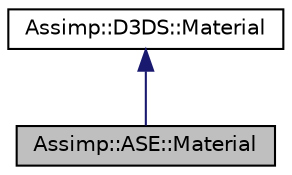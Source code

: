digraph "Assimp::ASE::Material"
{
  edge [fontname="Helvetica",fontsize="10",labelfontname="Helvetica",labelfontsize="10"];
  node [fontname="Helvetica",fontsize="10",shape=record];
  Node1 [label="Assimp::ASE::Material",height=0.2,width=0.4,color="black", fillcolor="grey75", style="filled", fontcolor="black"];
  Node2 -> Node1 [dir="back",color="midnightblue",fontsize="10",style="solid"];
  Node2 [label="Assimp::D3DS::Material",height=0.2,width=0.4,color="black", fillcolor="white", style="filled",URL="$struct_assimp_1_1_d3_d_s_1_1_material.html"];
}
